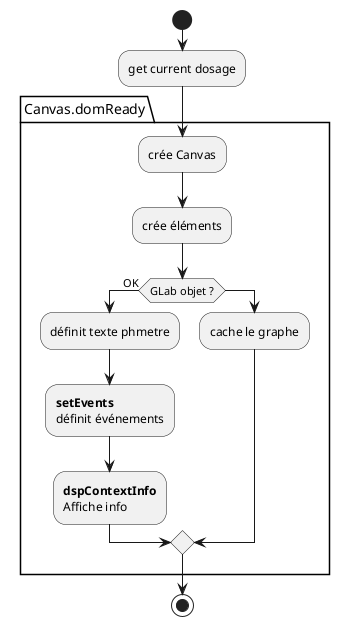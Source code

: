@startuml createLab
start
  :get current dosage;
  package Canvas.domReady {
    :crée Canvas;
    :crée éléments; 
    if (GLab objet ?) then (OK)
      :définit texte phmetre;
      :<b>setEvents</b>
      définit événements;
      :<b>dspContextInfo</b>
      Affiche info;
    else
      :cache le graphe;
    endif
  }
  
stop
@enduml
